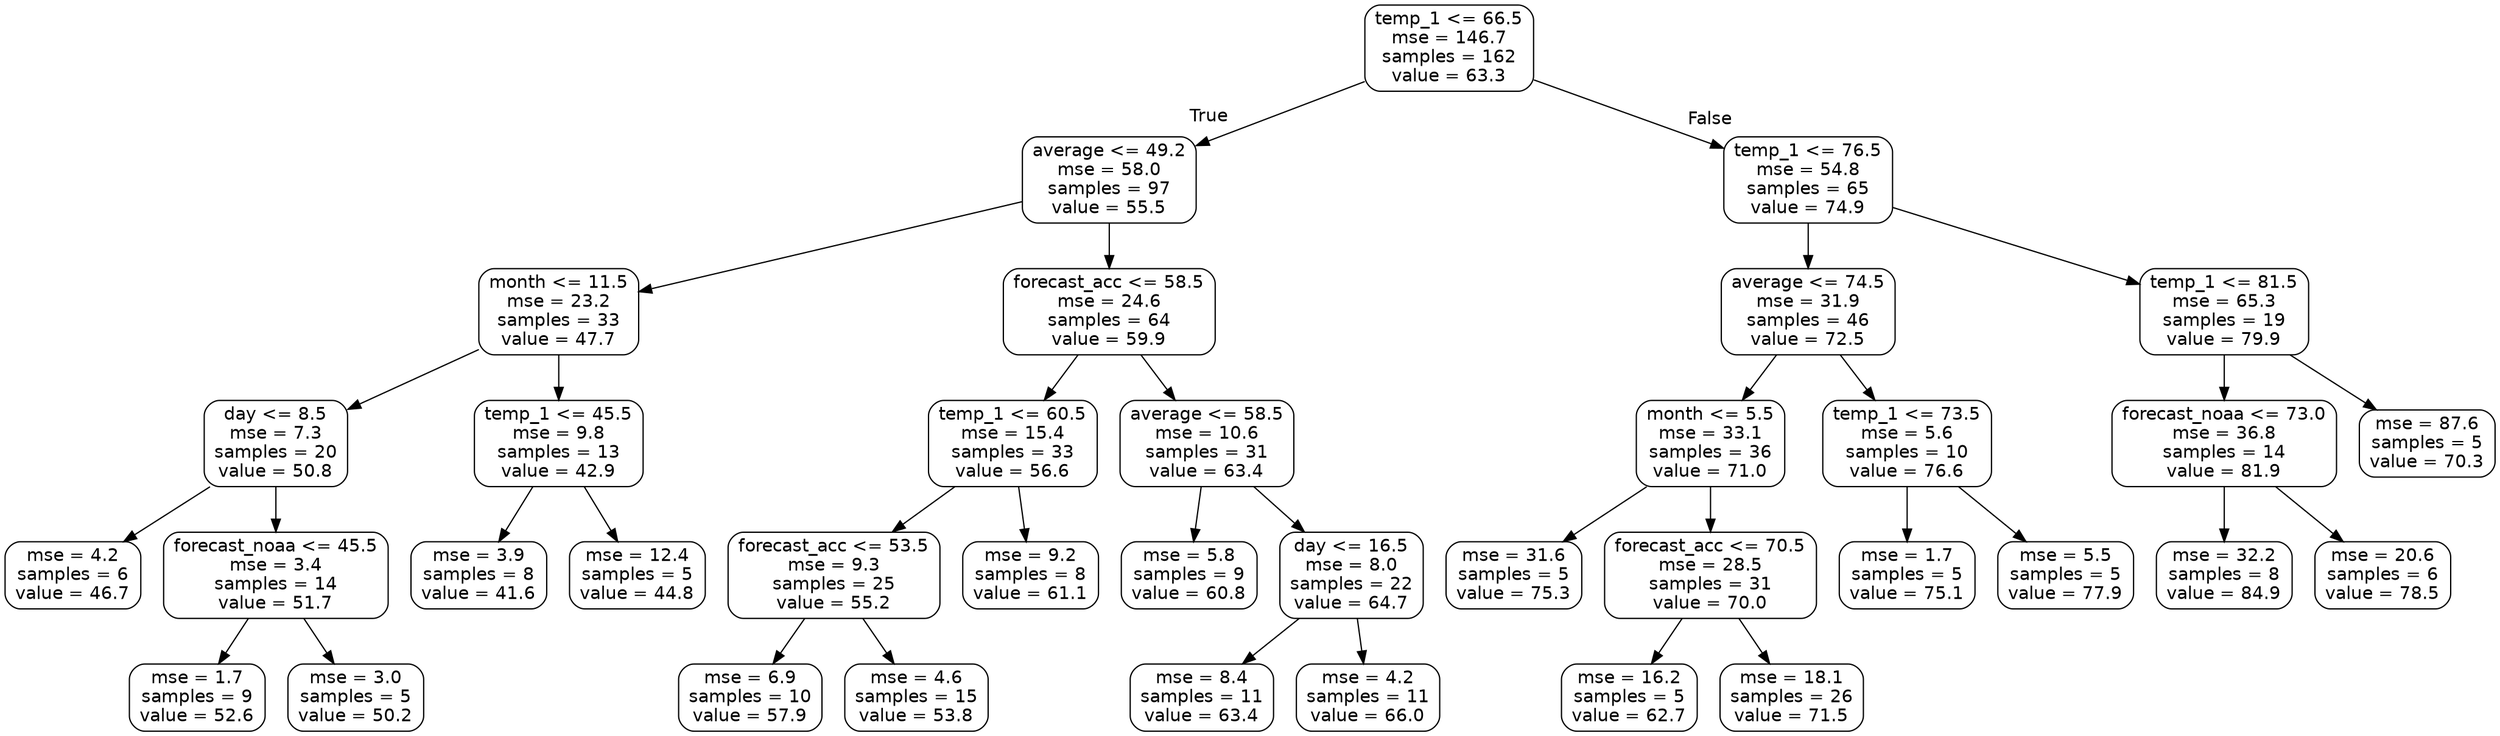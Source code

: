 digraph Tree {
node [shape=box, style="rounded", color="black", fontname=helvetica] ;
edge [fontname=helvetica] ;
0 [label="temp_1 <= 66.5\nmse = 146.7\nsamples = 162\nvalue = 63.3"] ;
1 [label="average <= 49.2\nmse = 58.0\nsamples = 97\nvalue = 55.5"] ;
0 -> 1 [labeldistance=2.5, labelangle=45, headlabel="True"] ;
2 [label="month <= 11.5\nmse = 23.2\nsamples = 33\nvalue = 47.7"] ;
1 -> 2 ;
3 [label="day <= 8.5\nmse = 7.3\nsamples = 20\nvalue = 50.8"] ;
2 -> 3 ;
4 [label="mse = 4.2\nsamples = 6\nvalue = 46.7"] ;
3 -> 4 ;
5 [label="forecast_noaa <= 45.5\nmse = 3.4\nsamples = 14\nvalue = 51.7"] ;
3 -> 5 ;
6 [label="mse = 1.7\nsamples = 9\nvalue = 52.6"] ;
5 -> 6 ;
7 [label="mse = 3.0\nsamples = 5\nvalue = 50.2"] ;
5 -> 7 ;
8 [label="temp_1 <= 45.5\nmse = 9.8\nsamples = 13\nvalue = 42.9"] ;
2 -> 8 ;
9 [label="mse = 3.9\nsamples = 8\nvalue = 41.6"] ;
8 -> 9 ;
10 [label="mse = 12.4\nsamples = 5\nvalue = 44.8"] ;
8 -> 10 ;
11 [label="forecast_acc <= 58.5\nmse = 24.6\nsamples = 64\nvalue = 59.9"] ;
1 -> 11 ;
12 [label="temp_1 <= 60.5\nmse = 15.4\nsamples = 33\nvalue = 56.6"] ;
11 -> 12 ;
13 [label="forecast_acc <= 53.5\nmse = 9.3\nsamples = 25\nvalue = 55.2"] ;
12 -> 13 ;
14 [label="mse = 6.9\nsamples = 10\nvalue = 57.9"] ;
13 -> 14 ;
15 [label="mse = 4.6\nsamples = 15\nvalue = 53.8"] ;
13 -> 15 ;
16 [label="mse = 9.2\nsamples = 8\nvalue = 61.1"] ;
12 -> 16 ;
17 [label="average <= 58.5\nmse = 10.6\nsamples = 31\nvalue = 63.4"] ;
11 -> 17 ;
18 [label="mse = 5.8\nsamples = 9\nvalue = 60.8"] ;
17 -> 18 ;
19 [label="day <= 16.5\nmse = 8.0\nsamples = 22\nvalue = 64.7"] ;
17 -> 19 ;
20 [label="mse = 8.4\nsamples = 11\nvalue = 63.4"] ;
19 -> 20 ;
21 [label="mse = 4.2\nsamples = 11\nvalue = 66.0"] ;
19 -> 21 ;
22 [label="temp_1 <= 76.5\nmse = 54.8\nsamples = 65\nvalue = 74.9"] ;
0 -> 22 [labeldistance=2.5, labelangle=-45, headlabel="False"] ;
23 [label="average <= 74.5\nmse = 31.9\nsamples = 46\nvalue = 72.5"] ;
22 -> 23 ;
24 [label="month <= 5.5\nmse = 33.1\nsamples = 36\nvalue = 71.0"] ;
23 -> 24 ;
25 [label="mse = 31.6\nsamples = 5\nvalue = 75.3"] ;
24 -> 25 ;
26 [label="forecast_acc <= 70.5\nmse = 28.5\nsamples = 31\nvalue = 70.0"] ;
24 -> 26 ;
27 [label="mse = 16.2\nsamples = 5\nvalue = 62.7"] ;
26 -> 27 ;
28 [label="mse = 18.1\nsamples = 26\nvalue = 71.5"] ;
26 -> 28 ;
29 [label="temp_1 <= 73.5\nmse = 5.6\nsamples = 10\nvalue = 76.6"] ;
23 -> 29 ;
30 [label="mse = 1.7\nsamples = 5\nvalue = 75.1"] ;
29 -> 30 ;
31 [label="mse = 5.5\nsamples = 5\nvalue = 77.9"] ;
29 -> 31 ;
32 [label="temp_1 <= 81.5\nmse = 65.3\nsamples = 19\nvalue = 79.9"] ;
22 -> 32 ;
33 [label="forecast_noaa <= 73.0\nmse = 36.8\nsamples = 14\nvalue = 81.9"] ;
32 -> 33 ;
34 [label="mse = 32.2\nsamples = 8\nvalue = 84.9"] ;
33 -> 34 ;
35 [label="mse = 20.6\nsamples = 6\nvalue = 78.5"] ;
33 -> 35 ;
36 [label="mse = 87.6\nsamples = 5\nvalue = 70.3"] ;
32 -> 36 ;
}